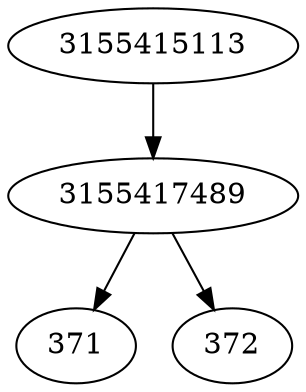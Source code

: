 strict digraph  {
3155415113;
3155417489;
371;
372;
3155415113 -> 3155417489;
3155417489 -> 371;
3155417489 -> 372;
}
